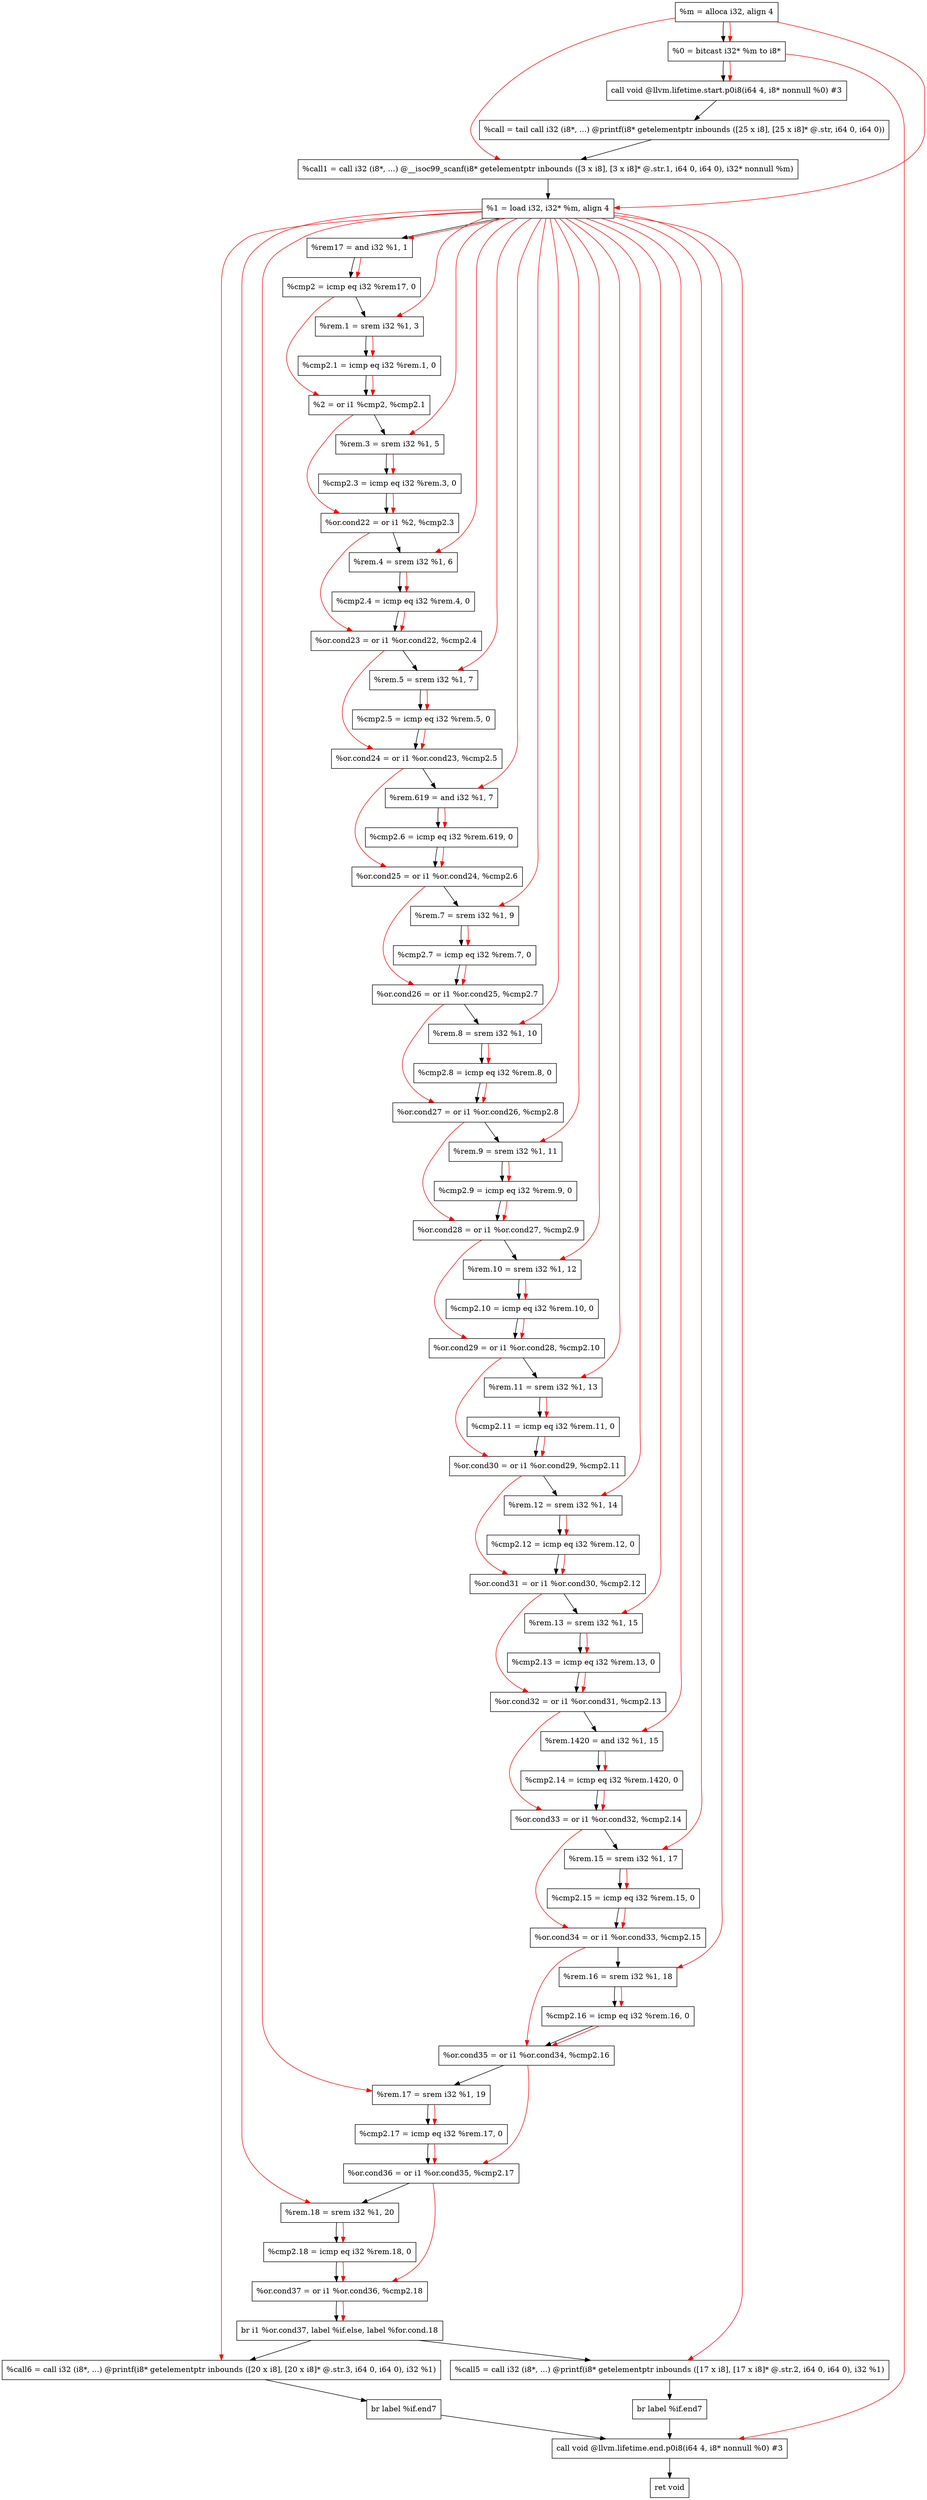 digraph "CDFG for'func' function" {
	Node0x55cc8244cd78[shape=record, label="  %m = alloca i32, align 4"];
	Node0x55cc8244d438[shape=record, label="  %0 = bitcast i32* %m to i8*"];
	Node0x55cc8244d898[shape=record, label="  call void @llvm.lifetime.start.p0i8(i64 4, i8* nonnull %0) #3"];
	Node0x55cc8244dcb0[shape=record, label="  %call = tail call i32 (i8*, ...) @printf(i8* getelementptr inbounds ([25 x i8], [25 x i8]* @.str, i64 0, i64 0))"];
	Node0x55cc8244df18[shape=record, label="  %call1 = call i32 (i8*, ...) @__isoc99_scanf(i8* getelementptr inbounds ([3 x i8], [3 x i8]* @.str.1, i64 0, i64 0), i32* nonnull %m)"];
	Node0x55cc8244dfd8[shape=record, label="  %1 = load i32, i32* %m, align 4"];
	Node0x55cc8244e070[shape=record, label="  %rem17 = and i32 %1, 1"];
	Node0x55cc8244e110[shape=record, label="  %cmp2 = icmp eq i32 %rem17, 0"];
	Node0x55cc8244e1d0[shape=record, label="  %rem.1 = srem i32 %1, 3"];
	Node0x55cc8244e260[shape=record, label="  %cmp2.1 = icmp eq i32 %rem.1, 0"];
	Node0x55cc8244e2f0[shape=record, label="  %2 = or i1 %cmp2, %cmp2.1"];
	Node0x55cc8244e3c0[shape=record, label="  %rem.3 = srem i32 %1, 5"];
	Node0x55cc8244e430[shape=record, label="  %cmp2.3 = icmp eq i32 %rem.3, 0"];
	Node0x55cc8244e4c0[shape=record, label="  %or.cond22 = or i1 %2, %cmp2.3"];
	Node0x55cc8244e590[shape=record, label="  %rem.4 = srem i32 %1, 6"];
	Node0x55cc8244e620[shape=record, label="  %cmp2.4 = icmp eq i32 %rem.4, 0"];
	Node0x55cc8244e850[shape=record, label="  %or.cond23 = or i1 %or.cond22, %cmp2.4"];
	Node0x55cc8244e920[shape=record, label="  %rem.5 = srem i32 %1, 7"];
	Node0x55cc8244e9b0[shape=record, label="  %cmp2.5 = icmp eq i32 %rem.5, 0"];
	Node0x55cc8244ea40[shape=record, label="  %or.cond24 = or i1 %or.cond23, %cmp2.5"];
	Node0x55cc8244eae0[shape=record, label="  %rem.619 = and i32 %1, 7"];
	Node0x55cc8244eb70[shape=record, label="  %cmp2.6 = icmp eq i32 %rem.619, 0"];
	Node0x55cc8244ec00[shape=record, label="  %or.cond25 = or i1 %or.cond24, %cmp2.6"];
	Node0x55cc8244ecd0[shape=record, label="  %rem.7 = srem i32 %1, 9"];
	Node0x55cc8244ed60[shape=record, label="  %cmp2.7 = icmp eq i32 %rem.7, 0"];
	Node0x55cc8244edf0[shape=record, label="  %or.cond26 = or i1 %or.cond25, %cmp2.7"];
	Node0x55cc8244eec0[shape=record, label="  %rem.8 = srem i32 %1, 10"];
	Node0x55cc8244ef50[shape=record, label="  %cmp2.8 = icmp eq i32 %rem.8, 0"];
	Node0x55cc8244f300[shape=record, label="  %or.cond27 = or i1 %or.cond26, %cmp2.8"];
	Node0x55cc8244f3d0[shape=record, label="  %rem.9 = srem i32 %1, 11"];
	Node0x55cc8244f460[shape=record, label="  %cmp2.9 = icmp eq i32 %rem.9, 0"];
	Node0x55cc8244f4f0[shape=record, label="  %or.cond28 = or i1 %or.cond27, %cmp2.9"];
	Node0x55cc8244f5c0[shape=record, label="  %rem.10 = srem i32 %1, 12"];
	Node0x55cc8244f650[shape=record, label="  %cmp2.10 = icmp eq i32 %rem.10, 0"];
	Node0x55cc8244f6e0[shape=record, label="  %or.cond29 = or i1 %or.cond28, %cmp2.10"];
	Node0x55cc8244f7b0[shape=record, label="  %rem.11 = srem i32 %1, 13"];
	Node0x55cc8244f840[shape=record, label="  %cmp2.11 = icmp eq i32 %rem.11, 0"];
	Node0x55cc8244f8d0[shape=record, label="  %or.cond30 = or i1 %or.cond29, %cmp2.11"];
	Node0x55cc8244f9a0[shape=record, label="  %rem.12 = srem i32 %1, 14"];
	Node0x55cc8244fa30[shape=record, label="  %cmp2.12 = icmp eq i32 %rem.12, 0"];
	Node0x55cc8244fac0[shape=record, label="  %or.cond31 = or i1 %or.cond30, %cmp2.12"];
	Node0x55cc8244fb90[shape=record, label="  %rem.13 = srem i32 %1, 15"];
	Node0x55cc8244fc20[shape=record, label="  %cmp2.13 = icmp eq i32 %rem.13, 0"];
	Node0x55cc824504c0[shape=record, label="  %or.cond32 = or i1 %or.cond31, %cmp2.13"];
	Node0x55cc82450560[shape=record, label="  %rem.1420 = and i32 %1, 15"];
	Node0x55cc82450600[shape=record, label="  %cmp2.14 = icmp eq i32 %rem.1420, 0"];
	Node0x55cc82450690[shape=record, label="  %or.cond33 = or i1 %or.cond32, %cmp2.14"];
	Node0x55cc82450760[shape=record, label="  %rem.15 = srem i32 %1, 17"];
	Node0x55cc824507f0[shape=record, label="  %cmp2.15 = icmp eq i32 %rem.15, 0"];
	Node0x55cc82450880[shape=record, label="  %or.cond34 = or i1 %or.cond33, %cmp2.15"];
	Node0x55cc82450950[shape=record, label="  %rem.16 = srem i32 %1, 18"];
	Node0x55cc824509e0[shape=record, label="  %cmp2.16 = icmp eq i32 %rem.16, 0"];
	Node0x55cc82451090[shape=record, label="  %or.cond35 = or i1 %or.cond34, %cmp2.16"];
	Node0x55cc82451160[shape=record, label="  %rem.17 = srem i32 %1, 19"];
	Node0x55cc824511f0[shape=record, label="  %cmp2.17 = icmp eq i32 %rem.17, 0"];
	Node0x55cc82451280[shape=record, label="  %or.cond36 = or i1 %or.cond35, %cmp2.17"];
	Node0x55cc82451350[shape=record, label="  %rem.18 = srem i32 %1, 20"];
	Node0x55cc824513e0[shape=record, label="  %cmp2.18 = icmp eq i32 %rem.18, 0"];
	Node0x55cc82451470[shape=record, label="  %or.cond37 = or i1 %or.cond36, %cmp2.18"];
	Node0x55cc823e2468[shape=record, label="  br i1 %or.cond37, label %if.else, label %for.cond.18"];
	Node0x55cc82451778[shape=record, label="  %call6 = call i32 (i8*, ...) @printf(i8* getelementptr inbounds ([20 x i8], [20 x i8]* @.str.3, i64 0, i64 0), i32 %1)"];
	Node0x55cc824518a8[shape=record, label="  br label %if.end7"];
	Node0x55cc82451a28[shape=record, label="  call void @llvm.lifetime.end.p0i8(i64 4, i8* nonnull %0) #3"];
	Node0x55cc82451ad0[shape=record, label="  ret void"];
	Node0x55cc82451bd8[shape=record, label="  %call5 = call i32 (i8*, ...) @printf(i8* getelementptr inbounds ([17 x i8], [17 x i8]* @.str.2, i64 0, i64 0), i32 %1)"];
	Node0x55cc82451648[shape=record, label="  br label %if.end7"];
	Node0x55cc8244cd78 -> Node0x55cc8244d438
	Node0x55cc8244d438 -> Node0x55cc8244d898
	Node0x55cc8244d898 -> Node0x55cc8244dcb0
	Node0x55cc8244dcb0 -> Node0x55cc8244df18
	Node0x55cc8244df18 -> Node0x55cc8244dfd8
	Node0x55cc8244dfd8 -> Node0x55cc8244e070
	Node0x55cc8244e070 -> Node0x55cc8244e110
	Node0x55cc8244e110 -> Node0x55cc8244e1d0
	Node0x55cc8244e1d0 -> Node0x55cc8244e260
	Node0x55cc8244e260 -> Node0x55cc8244e2f0
	Node0x55cc8244e2f0 -> Node0x55cc8244e3c0
	Node0x55cc8244e3c0 -> Node0x55cc8244e430
	Node0x55cc8244e430 -> Node0x55cc8244e4c0
	Node0x55cc8244e4c0 -> Node0x55cc8244e590
	Node0x55cc8244e590 -> Node0x55cc8244e620
	Node0x55cc8244e620 -> Node0x55cc8244e850
	Node0x55cc8244e850 -> Node0x55cc8244e920
	Node0x55cc8244e920 -> Node0x55cc8244e9b0
	Node0x55cc8244e9b0 -> Node0x55cc8244ea40
	Node0x55cc8244ea40 -> Node0x55cc8244eae0
	Node0x55cc8244eae0 -> Node0x55cc8244eb70
	Node0x55cc8244eb70 -> Node0x55cc8244ec00
	Node0x55cc8244ec00 -> Node0x55cc8244ecd0
	Node0x55cc8244ecd0 -> Node0x55cc8244ed60
	Node0x55cc8244ed60 -> Node0x55cc8244edf0
	Node0x55cc8244edf0 -> Node0x55cc8244eec0
	Node0x55cc8244eec0 -> Node0x55cc8244ef50
	Node0x55cc8244ef50 -> Node0x55cc8244f300
	Node0x55cc8244f300 -> Node0x55cc8244f3d0
	Node0x55cc8244f3d0 -> Node0x55cc8244f460
	Node0x55cc8244f460 -> Node0x55cc8244f4f0
	Node0x55cc8244f4f0 -> Node0x55cc8244f5c0
	Node0x55cc8244f5c0 -> Node0x55cc8244f650
	Node0x55cc8244f650 -> Node0x55cc8244f6e0
	Node0x55cc8244f6e0 -> Node0x55cc8244f7b0
	Node0x55cc8244f7b0 -> Node0x55cc8244f840
	Node0x55cc8244f840 -> Node0x55cc8244f8d0
	Node0x55cc8244f8d0 -> Node0x55cc8244f9a0
	Node0x55cc8244f9a0 -> Node0x55cc8244fa30
	Node0x55cc8244fa30 -> Node0x55cc8244fac0
	Node0x55cc8244fac0 -> Node0x55cc8244fb90
	Node0x55cc8244fb90 -> Node0x55cc8244fc20
	Node0x55cc8244fc20 -> Node0x55cc824504c0
	Node0x55cc824504c0 -> Node0x55cc82450560
	Node0x55cc82450560 -> Node0x55cc82450600
	Node0x55cc82450600 -> Node0x55cc82450690
	Node0x55cc82450690 -> Node0x55cc82450760
	Node0x55cc82450760 -> Node0x55cc824507f0
	Node0x55cc824507f0 -> Node0x55cc82450880
	Node0x55cc82450880 -> Node0x55cc82450950
	Node0x55cc82450950 -> Node0x55cc824509e0
	Node0x55cc824509e0 -> Node0x55cc82451090
	Node0x55cc82451090 -> Node0x55cc82451160
	Node0x55cc82451160 -> Node0x55cc824511f0
	Node0x55cc824511f0 -> Node0x55cc82451280
	Node0x55cc82451280 -> Node0x55cc82451350
	Node0x55cc82451350 -> Node0x55cc824513e0
	Node0x55cc824513e0 -> Node0x55cc82451470
	Node0x55cc82451470 -> Node0x55cc823e2468
	Node0x55cc823e2468 -> Node0x55cc82451778
	Node0x55cc823e2468 -> Node0x55cc82451bd8
	Node0x55cc82451778 -> Node0x55cc824518a8
	Node0x55cc824518a8 -> Node0x55cc82451a28
	Node0x55cc82451a28 -> Node0x55cc82451ad0
	Node0x55cc82451bd8 -> Node0x55cc82451648
	Node0x55cc82451648 -> Node0x55cc82451a28
edge [color=red]
	Node0x55cc8244cd78 -> Node0x55cc8244d438
	Node0x55cc8244d438 -> Node0x55cc8244d898
	Node0x55cc8244cd78 -> Node0x55cc8244df18
	Node0x55cc8244cd78 -> Node0x55cc8244dfd8
	Node0x55cc8244dfd8 -> Node0x55cc8244e070
	Node0x55cc8244e070 -> Node0x55cc8244e110
	Node0x55cc8244dfd8 -> Node0x55cc8244e1d0
	Node0x55cc8244e1d0 -> Node0x55cc8244e260
	Node0x55cc8244e110 -> Node0x55cc8244e2f0
	Node0x55cc8244e260 -> Node0x55cc8244e2f0
	Node0x55cc8244dfd8 -> Node0x55cc8244e3c0
	Node0x55cc8244e3c0 -> Node0x55cc8244e430
	Node0x55cc8244e2f0 -> Node0x55cc8244e4c0
	Node0x55cc8244e430 -> Node0x55cc8244e4c0
	Node0x55cc8244dfd8 -> Node0x55cc8244e590
	Node0x55cc8244e590 -> Node0x55cc8244e620
	Node0x55cc8244e4c0 -> Node0x55cc8244e850
	Node0x55cc8244e620 -> Node0x55cc8244e850
	Node0x55cc8244dfd8 -> Node0x55cc8244e920
	Node0x55cc8244e920 -> Node0x55cc8244e9b0
	Node0x55cc8244e850 -> Node0x55cc8244ea40
	Node0x55cc8244e9b0 -> Node0x55cc8244ea40
	Node0x55cc8244dfd8 -> Node0x55cc8244eae0
	Node0x55cc8244eae0 -> Node0x55cc8244eb70
	Node0x55cc8244ea40 -> Node0x55cc8244ec00
	Node0x55cc8244eb70 -> Node0x55cc8244ec00
	Node0x55cc8244dfd8 -> Node0x55cc8244ecd0
	Node0x55cc8244ecd0 -> Node0x55cc8244ed60
	Node0x55cc8244ec00 -> Node0x55cc8244edf0
	Node0x55cc8244ed60 -> Node0x55cc8244edf0
	Node0x55cc8244dfd8 -> Node0x55cc8244eec0
	Node0x55cc8244eec0 -> Node0x55cc8244ef50
	Node0x55cc8244edf0 -> Node0x55cc8244f300
	Node0x55cc8244ef50 -> Node0x55cc8244f300
	Node0x55cc8244dfd8 -> Node0x55cc8244f3d0
	Node0x55cc8244f3d0 -> Node0x55cc8244f460
	Node0x55cc8244f300 -> Node0x55cc8244f4f0
	Node0x55cc8244f460 -> Node0x55cc8244f4f0
	Node0x55cc8244dfd8 -> Node0x55cc8244f5c0
	Node0x55cc8244f5c0 -> Node0x55cc8244f650
	Node0x55cc8244f4f0 -> Node0x55cc8244f6e0
	Node0x55cc8244f650 -> Node0x55cc8244f6e0
	Node0x55cc8244dfd8 -> Node0x55cc8244f7b0
	Node0x55cc8244f7b0 -> Node0x55cc8244f840
	Node0x55cc8244f6e0 -> Node0x55cc8244f8d0
	Node0x55cc8244f840 -> Node0x55cc8244f8d0
	Node0x55cc8244dfd8 -> Node0x55cc8244f9a0
	Node0x55cc8244f9a0 -> Node0x55cc8244fa30
	Node0x55cc8244f8d0 -> Node0x55cc8244fac0
	Node0x55cc8244fa30 -> Node0x55cc8244fac0
	Node0x55cc8244dfd8 -> Node0x55cc8244fb90
	Node0x55cc8244fb90 -> Node0x55cc8244fc20
	Node0x55cc8244fac0 -> Node0x55cc824504c0
	Node0x55cc8244fc20 -> Node0x55cc824504c0
	Node0x55cc8244dfd8 -> Node0x55cc82450560
	Node0x55cc82450560 -> Node0x55cc82450600
	Node0x55cc824504c0 -> Node0x55cc82450690
	Node0x55cc82450600 -> Node0x55cc82450690
	Node0x55cc8244dfd8 -> Node0x55cc82450760
	Node0x55cc82450760 -> Node0x55cc824507f0
	Node0x55cc82450690 -> Node0x55cc82450880
	Node0x55cc824507f0 -> Node0x55cc82450880
	Node0x55cc8244dfd8 -> Node0x55cc82450950
	Node0x55cc82450950 -> Node0x55cc824509e0
	Node0x55cc82450880 -> Node0x55cc82451090
	Node0x55cc824509e0 -> Node0x55cc82451090
	Node0x55cc8244dfd8 -> Node0x55cc82451160
	Node0x55cc82451160 -> Node0x55cc824511f0
	Node0x55cc82451090 -> Node0x55cc82451280
	Node0x55cc824511f0 -> Node0x55cc82451280
	Node0x55cc8244dfd8 -> Node0x55cc82451350
	Node0x55cc82451350 -> Node0x55cc824513e0
	Node0x55cc82451280 -> Node0x55cc82451470
	Node0x55cc824513e0 -> Node0x55cc82451470
	Node0x55cc82451470 -> Node0x55cc823e2468
	Node0x55cc8244dfd8 -> Node0x55cc82451778
	Node0x55cc8244d438 -> Node0x55cc82451a28
	Node0x55cc8244dfd8 -> Node0x55cc82451bd8
}
